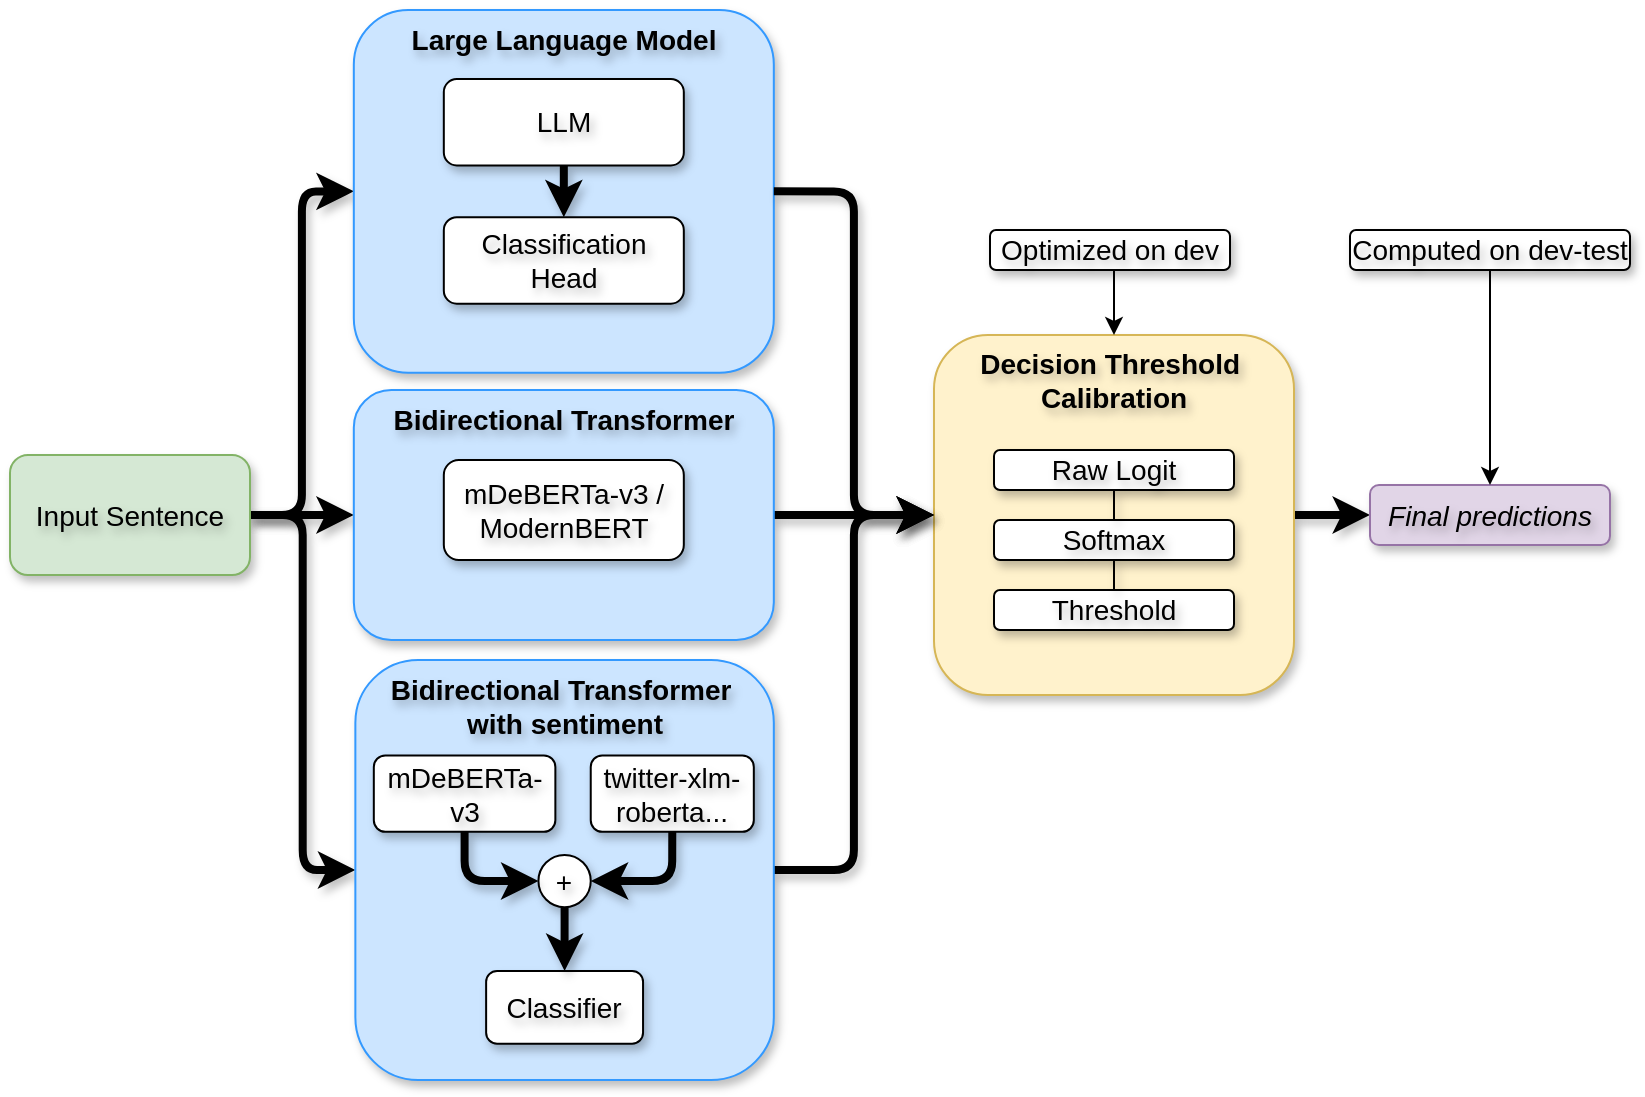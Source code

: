 <mxfile version="27.0.5">
  <diagram name="Pagina-1" id="aeC4FXhMWtoKYZdVebEG">
    <mxGraphModel dx="2505" dy="893" grid="1" gridSize="10" guides="1" tooltips="1" connect="1" arrows="1" fold="1" page="1" pageScale="1" pageWidth="827" pageHeight="1169" math="0" shadow="0">
      <root>
        <mxCell id="0" />
        <mxCell id="1" parent="0" />
        <mxCell id="vbBbySqdFZsMvgRl_-CA-10" style="edgeStyle=orthogonalEdgeStyle;rounded=1;orthogonalLoop=1;jettySize=auto;html=1;exitX=1;exitY=0.5;exitDx=0;exitDy=0;shadow=1;strokeColor=default;strokeWidth=4;align=center;verticalAlign=middle;fontFamily=Helvetica;fontSize=14;fontColor=default;labelBackgroundColor=default;endArrow=classic;flowAnimation=0;curved=0;" edge="1" parent="1" source="YtOpJtN7zABE95JCtQtZ-8" target="YtOpJtN7zABE95JCtQtZ-17">
          <mxGeometry relative="1" as="geometry" />
        </mxCell>
        <mxCell id="YtOpJtN7zABE95JCtQtZ-8" value="" style="rounded=1;html=1;fillColor=#fff2cc;strokeColor=#d6b656;shadow=1;textShadow=1;whiteSpace=wrap;fontSize=14;" parent="1" vertex="1">
          <mxGeometry x="-278" y="382.5" width="180" height="180" as="geometry" />
        </mxCell>
        <mxCell id="vbBbySqdFZsMvgRl_-CA-1" style="edgeStyle=orthogonalEdgeStyle;rounded=1;orthogonalLoop=1;jettySize=auto;html=1;exitX=1;exitY=0.5;exitDx=0;exitDy=0;entryX=0;entryY=0.5;entryDx=0;entryDy=0;shadow=1;strokeColor=default;strokeWidth=4;align=center;verticalAlign=middle;fontFamily=Helvetica;fontSize=14;fontColor=default;labelBackgroundColor=default;endArrow=classic;flowAnimation=0;curved=0;" edge="1" parent="1" source="YtOpJtN7zABE95JCtQtZ-1" target="YtOpJtN7zABE95JCtQtZ-3">
          <mxGeometry relative="1" as="geometry" />
        </mxCell>
        <mxCell id="vbBbySqdFZsMvgRl_-CA-2" style="edgeStyle=orthogonalEdgeStyle;rounded=1;orthogonalLoop=1;jettySize=auto;html=1;exitX=1;exitY=0.5;exitDx=0;exitDy=0;shadow=1;strokeColor=default;strokeWidth=4;align=center;verticalAlign=middle;fontFamily=Helvetica;fontSize=14;fontColor=default;labelBackgroundColor=default;endArrow=classic;flowAnimation=0;curved=0;" edge="1" parent="1" source="YtOpJtN7zABE95JCtQtZ-1" target="YtOpJtN7zABE95JCtQtZ-21">
          <mxGeometry relative="1" as="geometry" />
        </mxCell>
        <mxCell id="vbBbySqdFZsMvgRl_-CA-3" style="edgeStyle=orthogonalEdgeStyle;rounded=1;orthogonalLoop=1;jettySize=auto;html=1;exitX=1;exitY=0.5;exitDx=0;exitDy=0;entryX=0;entryY=0.5;entryDx=0;entryDy=0;shadow=1;strokeColor=default;strokeWidth=4;align=center;verticalAlign=middle;fontFamily=Helvetica;fontSize=14;fontColor=default;labelBackgroundColor=default;endArrow=classic;flowAnimation=0;curved=0;" edge="1" parent="1" source="YtOpJtN7zABE95JCtQtZ-1" target="YtOpJtN7zABE95JCtQtZ-23">
          <mxGeometry relative="1" as="geometry" />
        </mxCell>
        <mxCell id="YtOpJtN7zABE95JCtQtZ-1" value="Input Sentence" style="rounded=1;html=1;glass=0;shadow=1;pointerEvents=0;align=center;verticalAlign=middle;fontFamily=Helvetica;fontSize=14;fillColor=#d5e8d4;strokeColor=#82b366;textShadow=1;whiteSpace=wrap;" parent="1" vertex="1">
          <mxGeometry x="-740" y="442.5" width="120" height="60" as="geometry" />
        </mxCell>
        <mxCell id="YtOpJtN7zABE95JCtQtZ-2" value="" style="group;textShadow=1;whiteSpace=wrap;fontSize=14;" parent="1" vertex="1" connectable="0">
          <mxGeometry x="-568.09" y="220" width="210" height="190" as="geometry" />
        </mxCell>
        <mxCell id="YtOpJtN7zABE95JCtQtZ-3" value="&lt;span style=&quot;font-style: normal;&quot;&gt;&lt;b&gt;&lt;font&gt;Large Language Model&lt;/font&gt;&lt;/b&gt;&lt;/span&gt;" style="rounded=1;html=1;fillColor=#CCE5FF;strokeColor=#3399FF;fontSize=14;fontStyle=2;shadow=1;textShadow=1;labelPosition=center;verticalLabelPosition=middle;align=center;verticalAlign=top;whiteSpace=wrap;" parent="YtOpJtN7zABE95JCtQtZ-2" vertex="1">
          <mxGeometry width="210" height="181.364" as="geometry" />
        </mxCell>
        <mxCell id="YtOpJtN7zABE95JCtQtZ-4" style="edgeStyle=orthogonalEdgeStyle;rounded=0;orthogonalLoop=1;jettySize=auto;html=1;strokeWidth=4;exitX=0.5;exitY=1;exitDx=0;exitDy=0;entryX=0.5;entryY=0;entryDx=0;entryDy=0;shadow=1;textShadow=1;flowAnimation=0;fontSize=14;" parent="YtOpJtN7zABE95JCtQtZ-2" source="YtOpJtN7zABE95JCtQtZ-5" target="YtOpJtN7zABE95JCtQtZ-6" edge="1">
          <mxGeometry relative="1" as="geometry">
            <mxPoint x="105" y="72.2" as="sourcePoint" />
            <mxPoint x="105" y="114" as="targetPoint" />
            <Array as="points" />
          </mxGeometry>
        </mxCell>
        <mxCell id="YtOpJtN7zABE95JCtQtZ-5" value="&lt;div&gt;LLM&lt;/div&gt;" style="rounded=1;html=1;shadow=1;textShadow=1;whiteSpace=wrap;fontSize=14;" parent="YtOpJtN7zABE95JCtQtZ-2" vertex="1">
          <mxGeometry x="45" y="34.545" width="120" height="43.182" as="geometry" />
        </mxCell>
        <mxCell id="YtOpJtN7zABE95JCtQtZ-6" value="Classification Head" style="rounded=1;html=1;shadow=1;textShadow=1;whiteSpace=wrap;fontSize=14;" parent="YtOpJtN7zABE95JCtQtZ-2" vertex="1">
          <mxGeometry x="45" y="103.636" width="120" height="43.182" as="geometry" />
        </mxCell>
        <mxCell id="YtOpJtN7zABE95JCtQtZ-17" value="&lt;div&gt;&lt;i&gt;&lt;font&gt;Final predictions&lt;/font&gt;&lt;/i&gt;&lt;/div&gt;" style="rounded=1;html=1;shadow=1;strokeColor=#9673A6;align=center;verticalAlign=top;fontFamily=Helvetica;fontSize=14;fontColor=default;fontStyle=2;fillColor=#e1d5e7;textShadow=1;whiteSpace=wrap;" parent="1" vertex="1">
          <mxGeometry x="-60" y="457.5" width="120" height="30" as="geometry" />
        </mxCell>
        <mxCell id="vbBbySqdFZsMvgRl_-CA-11" style="edgeStyle=orthogonalEdgeStyle;rounded=0;orthogonalLoop=1;jettySize=auto;html=1;exitX=0.5;exitY=1;exitDx=0;exitDy=0;entryX=0.5;entryY=0;entryDx=0;entryDy=0;" edge="1" parent="1" source="YtOpJtN7zABE95JCtQtZ-19" target="YtOpJtN7zABE95JCtQtZ-17">
          <mxGeometry relative="1" as="geometry" />
        </mxCell>
        <mxCell id="YtOpJtN7zABE95JCtQtZ-19" value="Computed on dev-test" style="rounded=1;html=1;shadow=1;textShadow=1;whiteSpace=wrap;fontSize=14;" parent="1" vertex="1">
          <mxGeometry x="-70.0" y="330" width="140" height="20" as="geometry" />
        </mxCell>
        <mxCell id="vbBbySqdFZsMvgRl_-CA-5" style="edgeStyle=orthogonalEdgeStyle;rounded=1;orthogonalLoop=1;jettySize=auto;html=1;exitX=1;exitY=0.5;exitDx=0;exitDy=0;entryX=0;entryY=0.5;entryDx=0;entryDy=0;shadow=1;strokeColor=default;strokeWidth=4;align=center;verticalAlign=middle;fontFamily=Helvetica;fontSize=14;fontColor=default;labelBackgroundColor=default;endArrow=classic;flowAnimation=0;curved=0;" edge="1" parent="1" source="YtOpJtN7zABE95JCtQtZ-21" target="YtOpJtN7zABE95JCtQtZ-8">
          <mxGeometry relative="1" as="geometry" />
        </mxCell>
        <mxCell id="YtOpJtN7zABE95JCtQtZ-21" value="&lt;span style=&quot;font-style: normal;&quot;&gt;&lt;b&gt;&lt;font&gt;Bidirectional Transformer&lt;/font&gt;&lt;/b&gt;&lt;/span&gt;" style="rounded=1;html=1;fillColor=#CCE5FF;strokeColor=#3399FF;fontSize=14;fontStyle=2;shadow=1;textShadow=1;labelPosition=center;verticalLabelPosition=middle;align=center;verticalAlign=top;whiteSpace=wrap;" parent="1" vertex="1">
          <mxGeometry x="-568.09" y="410" width="210" height="125" as="geometry" />
        </mxCell>
        <mxCell id="YtOpJtN7zABE95JCtQtZ-22" value="&lt;div&gt;mDeBERTa-v3 / ModernBERT&lt;/div&gt;" style="rounded=1;html=1;shadow=1;textShadow=1;whiteSpace=wrap;fontSize=14;" parent="1" vertex="1">
          <mxGeometry x="-523.09" y="445" width="120" height="50" as="geometry" />
        </mxCell>
        <mxCell id="vbBbySqdFZsMvgRl_-CA-6" style="edgeStyle=orthogonalEdgeStyle;rounded=1;orthogonalLoop=1;jettySize=auto;html=1;exitX=1;exitY=0.5;exitDx=0;exitDy=0;entryX=0;entryY=0.5;entryDx=0;entryDy=0;shadow=1;strokeColor=default;strokeWidth=4;align=center;verticalAlign=middle;fontFamily=Helvetica;fontSize=14;fontColor=default;labelBackgroundColor=default;endArrow=classic;flowAnimation=0;curved=0;" edge="1" parent="1" source="YtOpJtN7zABE95JCtQtZ-23" target="YtOpJtN7zABE95JCtQtZ-8">
          <mxGeometry relative="1" as="geometry" />
        </mxCell>
        <mxCell id="YtOpJtN7zABE95JCtQtZ-23" value="&lt;span style=&quot;font-style: normal;&quot;&gt;&lt;b&gt;&lt;font&gt;Bidirectional Transformer&amp;nbsp;&lt;/font&gt;&lt;/b&gt;&lt;/span&gt;&lt;div&gt;&lt;span style=&quot;font-style: normal;&quot;&gt;&lt;b&gt;&lt;font&gt;with sentiment&lt;/font&gt;&lt;/b&gt;&lt;/span&gt;&lt;/div&gt;" style="rounded=1;html=1;fillColor=#CCE5FF;strokeColor=#3399FF;fontSize=14;fontStyle=2;shadow=1;textShadow=1;labelPosition=center;verticalLabelPosition=middle;align=center;verticalAlign=top;whiteSpace=wrap;container=0;" parent="1" vertex="1">
          <mxGeometry x="-567.32" y="545" width="209.23" height="210" as="geometry" />
        </mxCell>
        <mxCell id="YtOpJtN7zABE95JCtQtZ-24" value="Classifier" style="rounded=1;html=1;glass=0;shadow=1;textShadow=1;whiteSpace=wrap;fontSize=14;" parent="1" vertex="1">
          <mxGeometry x="-501.936" y="700.455" width="78.462" height="36.364" as="geometry" />
        </mxCell>
        <mxCell id="YtOpJtN7zABE95JCtQtZ-25" style="edgeStyle=orthogonalEdgeStyle;rounded=0;orthogonalLoop=1;jettySize=auto;html=1;strokeWidth=4;exitX=0.5;exitY=1;exitDx=0;exitDy=0;entryX=0.5;entryY=0;entryDx=0;entryDy=0;shadow=1;textShadow=1;flowAnimation=0;fontSize=14;" parent="1" source="YtOpJtN7zABE95JCtQtZ-28" target="YtOpJtN7zABE95JCtQtZ-24" edge="1">
          <mxGeometry relative="1" as="geometry">
            <mxPoint x="-486.244" y="655" as="sourcePoint" />
            <mxPoint x="-456.821" y="682.273" as="targetPoint" />
            <Array as="points" />
          </mxGeometry>
        </mxCell>
        <mxCell id="YtOpJtN7zABE95JCtQtZ-26" value="mDeBERTa-v3" style="rounded=1;html=1;glass=0;shadow=1;textShadow=1;whiteSpace=wrap;fontSize=14;" parent="1" vertex="1">
          <mxGeometry x="-558.09" y="592.723" width="90.77" height="38.178" as="geometry" />
        </mxCell>
        <mxCell id="YtOpJtN7zABE95JCtQtZ-27" value="twitter-xlm-roberta..." style="rounded=1;html=1;glass=0;shadow=1;textShadow=1;whiteSpace=wrap;fontSize=14;" parent="1" vertex="1">
          <mxGeometry x="-449.63" y="592.723" width="81.54" height="38.178" as="geometry" />
        </mxCell>
        <mxCell id="YtOpJtN7zABE95JCtQtZ-28" value="&lt;font&gt;+&lt;/font&gt;" style="ellipse;html=1;aspect=fixed;shadow=1;textShadow=1;whiteSpace=wrap;fontSize=14;" parent="1" vertex="1">
          <mxGeometry x="-475.782" y="642.459" width="26.154" height="26.154" as="geometry" />
        </mxCell>
        <mxCell id="YtOpJtN7zABE95JCtQtZ-29" style="edgeStyle=orthogonalEdgeStyle;rounded=1;orthogonalLoop=1;jettySize=auto;html=1;strokeWidth=4;exitX=0.5;exitY=1;exitDx=0;exitDy=0;entryX=0;entryY=0.5;entryDx=0;entryDy=0;shadow=1;textShadow=1;flowAnimation=0;curved=0;fontSize=14;" parent="1" source="YtOpJtN7zABE95JCtQtZ-26" target="YtOpJtN7zABE95JCtQtZ-28" edge="1">
          <mxGeometry relative="1" as="geometry">
            <mxPoint x="-825.588" y="634.727" as="sourcePoint" />
            <mxPoint x="-825.588" y="680.545" as="targetPoint" />
            <Array as="points" />
          </mxGeometry>
        </mxCell>
        <mxCell id="YtOpJtN7zABE95JCtQtZ-30" style="edgeStyle=orthogonalEdgeStyle;rounded=1;orthogonalLoop=1;jettySize=auto;html=1;strokeWidth=4;exitX=0.5;exitY=1;exitDx=0;exitDy=0;entryX=1;entryY=0.5;entryDx=0;entryDy=0;shadow=1;textShadow=1;flowAnimation=0;curved=0;fontSize=14;" parent="1" source="YtOpJtN7zABE95JCtQtZ-27" target="YtOpJtN7zABE95JCtQtZ-28" edge="1">
          <mxGeometry relative="1" as="geometry">
            <mxPoint x="-492.782" y="640.455" as="sourcePoint" />
            <mxPoint x="-463.359" y="669.091" as="targetPoint" />
            <Array as="points" />
          </mxGeometry>
        </mxCell>
        <mxCell id="YtOpJtN7zABE95JCtQtZ-9" value="Raw Logit" style="rounded=1;html=1;shadow=1;textShadow=1;whiteSpace=wrap;fontSize=14;" parent="1" vertex="1">
          <mxGeometry x="-248" y="440" width="120" height="20" as="geometry" />
        </mxCell>
        <mxCell id="YtOpJtN7zABE95JCtQtZ-10" value="Softmax" style="rounded=1;html=1;shadow=1;textShadow=1;whiteSpace=wrap;fontSize=14;" parent="1" vertex="1">
          <mxGeometry x="-248" y="475" width="120" height="20" as="geometry" />
        </mxCell>
        <mxCell id="YtOpJtN7zABE95JCtQtZ-11" value="&lt;div&gt;Threshold &lt;br&gt;&lt;/div&gt;" style="rounded=1;html=1;shadow=1;textShadow=1;whiteSpace=wrap;fontSize=14;" parent="1" vertex="1">
          <mxGeometry x="-248" y="510" width="120" height="20" as="geometry" />
        </mxCell>
        <mxCell id="vbBbySqdFZsMvgRl_-CA-7" style="edgeStyle=orthogonalEdgeStyle;rounded=0;orthogonalLoop=1;jettySize=auto;html=1;exitX=0.5;exitY=1;exitDx=0;exitDy=0;entryX=0.5;entryY=0;entryDx=0;entryDy=0;" edge="1" parent="1" source="YtOpJtN7zABE95JCtQtZ-13" target="YtOpJtN7zABE95JCtQtZ-8">
          <mxGeometry relative="1" as="geometry" />
        </mxCell>
        <mxCell id="YtOpJtN7zABE95JCtQtZ-13" value="Optimized on dev" style="rounded=1;html=1;movable=1;resizable=1;rotatable=1;deletable=1;editable=1;locked=0;connectable=1;shadow=1;textShadow=1;whiteSpace=wrap;fontSize=14;" parent="1" vertex="1">
          <mxGeometry x="-250" y="330" width="120" height="20" as="geometry" />
        </mxCell>
        <mxCell id="YtOpJtN7zABE95JCtQtZ-14" value="" style="endArrow=none;html=1;rounded=0;entryX=0.5;entryY=1;entryDx=0;entryDy=0;exitX=0.5;exitY=0;exitDx=0;exitDy=0;shadow=1;textShadow=1;fontSize=14;" parent="1" source="YtOpJtN7zABE95JCtQtZ-10" target="YtOpJtN7zABE95JCtQtZ-9" edge="1">
          <mxGeometry width="50" height="50" relative="1" as="geometry">
            <mxPoint x="-283" y="473" as="sourcePoint" />
            <mxPoint x="-233" y="423" as="targetPoint" />
          </mxGeometry>
        </mxCell>
        <mxCell id="YtOpJtN7zABE95JCtQtZ-15" value="" style="endArrow=none;html=1;rounded=0;exitX=0.5;exitY=0;exitDx=0;exitDy=0;entryX=0.5;entryY=1;entryDx=0;entryDy=0;shadow=1;textShadow=1;fontSize=14;" parent="1" source="YtOpJtN7zABE95JCtQtZ-11" target="YtOpJtN7zABE95JCtQtZ-10" edge="1">
          <mxGeometry width="50" height="50" relative="1" as="geometry">
            <mxPoint x="-98" y="484" as="sourcePoint" />
            <mxPoint x="-48" y="434" as="targetPoint" />
          </mxGeometry>
        </mxCell>
        <mxCell id="YtOpJtN7zABE95JCtQtZ-16" value="&lt;b&gt;&lt;font&gt;Decision Threshold&amp;nbsp; Calibration&lt;/font&gt;&lt;/b&gt;" style="text;html=1;align=center;verticalAlign=middle;rounded=0;shadow=1;textShadow=1;whiteSpace=wrap;fontSize=14;" parent="1" vertex="1">
          <mxGeometry x="-258" y="390" width="140" height="30" as="geometry" />
        </mxCell>
        <mxCell id="vbBbySqdFZsMvgRl_-CA-4" style="edgeStyle=orthogonalEdgeStyle;rounded=1;orthogonalLoop=1;jettySize=auto;html=1;exitX=1;exitY=0.5;exitDx=0;exitDy=0;entryX=0;entryY=0.5;entryDx=0;entryDy=0;shadow=1;strokeColor=default;strokeWidth=4;align=center;verticalAlign=middle;fontFamily=Helvetica;fontSize=14;fontColor=default;labelBackgroundColor=default;endArrow=classic;flowAnimation=0;curved=0;" edge="1" parent="1" source="YtOpJtN7zABE95JCtQtZ-3" target="YtOpJtN7zABE95JCtQtZ-8">
          <mxGeometry relative="1" as="geometry" />
        </mxCell>
      </root>
    </mxGraphModel>
  </diagram>
</mxfile>
